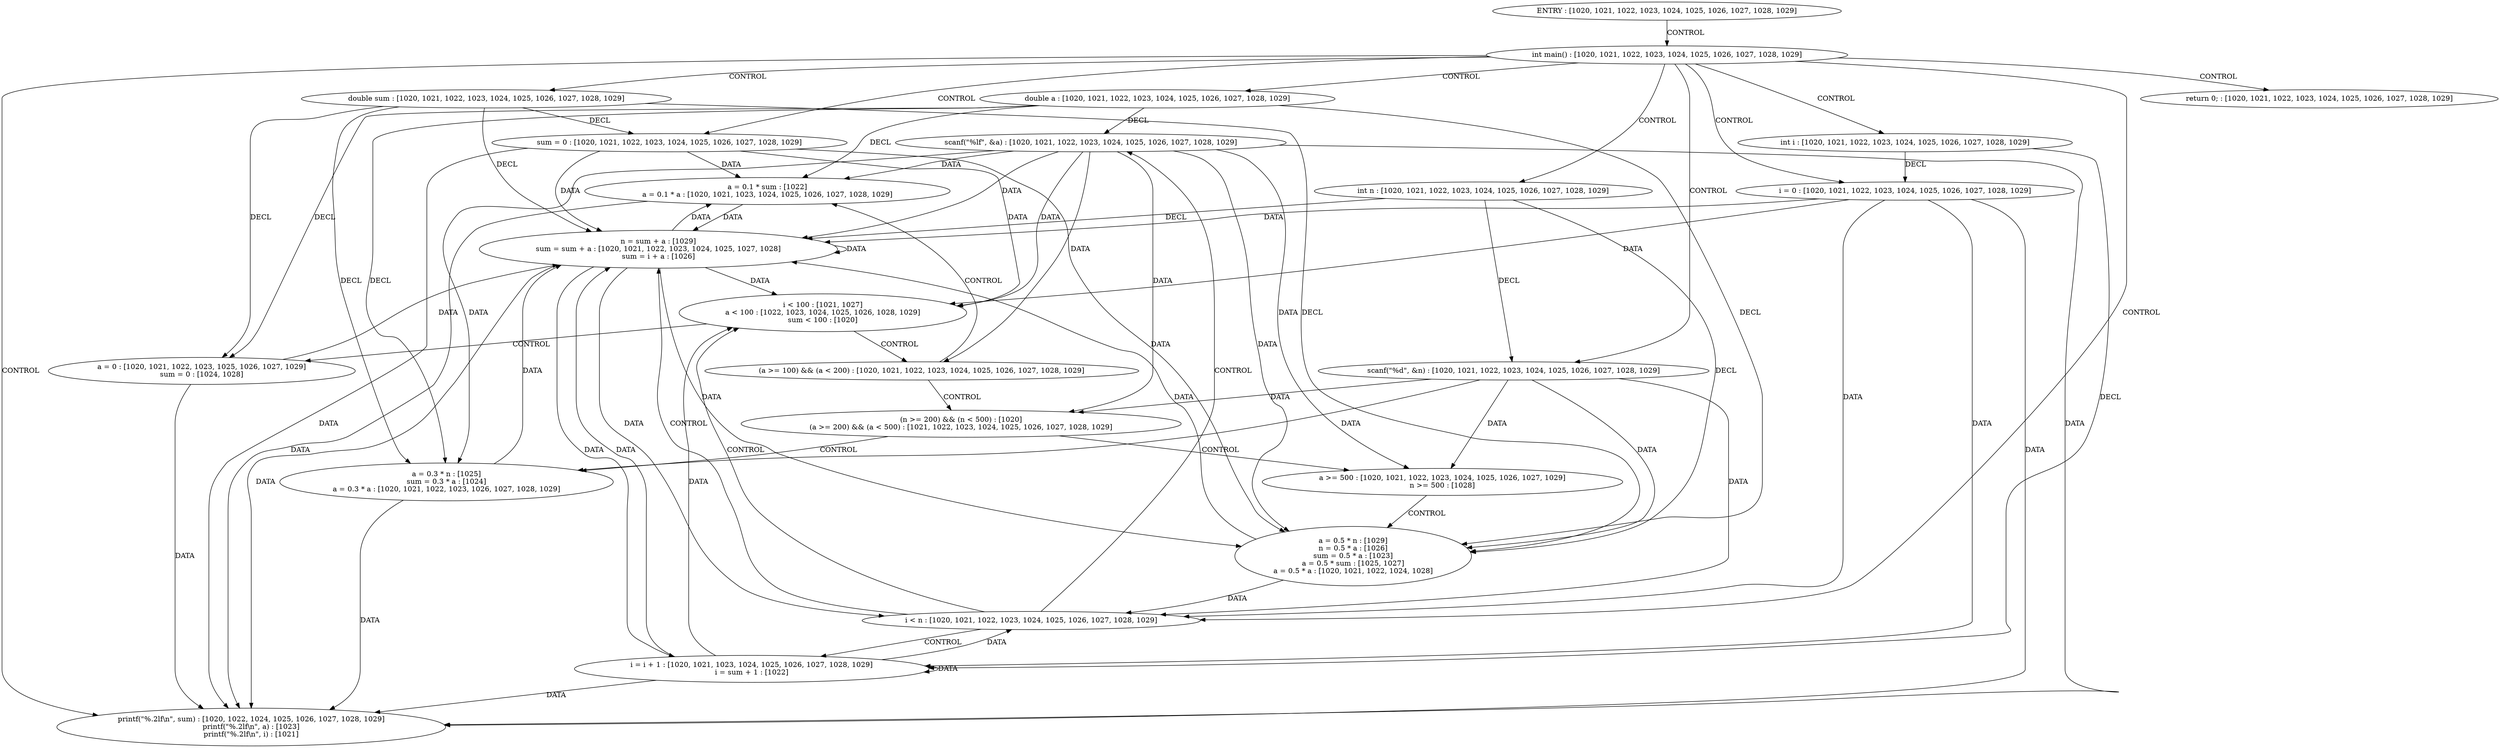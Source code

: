 digraph G {
  1 [ label="scanf(\"%lf\", &a) : [1020, 1021, 1022, 1023, 1024, 1025, 1026, 1027, 1028, 1029]
" ];
  2 [ label="printf(\"%.2lf\\n\", sum) : [1020, 1022, 1024, 1025, 1026, 1027, 1028, 1029]
printf(\"%.2lf\\n\", a) : [1023]
printf(\"%.2lf\\n\", i) : [1021]
" ];
  3 [ label="scanf(\"%d\", &n) : [1020, 1021, 1022, 1023, 1024, 1025, 1026, 1027, 1028, 1029]
" ];
  4 [ label="ENTRY : [1020, 1021, 1022, 1023, 1024, 1025, 1026, 1027, 1028, 1029]
" ];
  5 [ label="double a : [1020, 1021, 1022, 1023, 1024, 1025, 1026, 1027, 1028, 1029]
" ];
  6 [ label="double sum : [1020, 1021, 1022, 1023, 1024, 1025, 1026, 1027, 1028, 1029]
" ];
  7 [ label="int i : [1020, 1021, 1022, 1023, 1024, 1025, 1026, 1027, 1028, 1029]
" ];
  8 [ label="int n : [1020, 1021, 1022, 1023, 1024, 1025, 1026, 1027, 1028, 1029]
" ];
  9 [ label="sum = 0 : [1020, 1021, 1022, 1023, 1024, 1025, 1026, 1027, 1028, 1029]
" ];
  10 [ label="a = 0 : [1020, 1021, 1022, 1023, 1025, 1026, 1027, 1029]
sum = 0 : [1024, 1028]
" ];
  11 [ label="a = 0.1 * sum : [1022]
a = 0.1 * a : [1020, 1021, 1023, 1024, 1025, 1026, 1027, 1028, 1029]
" ];
  12 [ label="i = 0 : [1020, 1021, 1022, 1023, 1024, 1025, 1026, 1027, 1028, 1029]
" ];
  13 [ label="a = 0.5 * n : [1029]
n = 0.5 * a : [1026]
sum = 0.5 * a : [1023]
a = 0.5 * sum : [1025, 1027]
a = 0.5 * a : [1020, 1021, 1022, 1024, 1028]
" ];
  14 [ label="n = sum + a : [1029]
sum = sum + a : [1020, 1021, 1022, 1023, 1024, 1025, 1027, 1028]
sum = i + a : [1026]
" ];
  15 [ label="a = 0.3 * n : [1025]
sum = 0.3 * a : [1024]
a = 0.3 * a : [1020, 1021, 1022, 1023, 1026, 1027, 1028, 1029]
" ];
  16 [ label="i = i + 1 : [1020, 1021, 1023, 1024, 1025, 1026, 1027, 1028, 1029]
i = sum + 1 : [1022]
" ];
  17 [ label="a >= 500 : [1020, 1021, 1022, 1023, 1024, 1025, 1026, 1027, 1029]
n >= 500 : [1028]
" ];
  18 [ label="(n >= 200) && (n < 500) : [1020]
(a >= 200) && (a < 500) : [1021, 1022, 1023, 1024, 1025, 1026, 1027, 1028, 1029]
" ];
  19 [ label="i < n : [1020, 1021, 1022, 1023, 1024, 1025, 1026, 1027, 1028, 1029]
" ];
  20 [ label="return 0; : [1020, 1021, 1022, 1023, 1024, 1025, 1026, 1027, 1028, 1029]
" ];
  21 [ label="int main() : [1020, 1021, 1022, 1023, 1024, 1025, 1026, 1027, 1028, 1029]
" ];
  22 [ label="i < 100 : [1021, 1027]
a < 100 : [1022, 1023, 1024, 1025, 1026, 1028, 1029]
sum < 100 : [1020]
" ];
  23 [ label="(a >= 100) && (a < 200) : [1020, 1021, 1022, 1023, 1024, 1025, 1026, 1027, 1028, 1029]
" ];
  4 -> 21 [ label="CONTROL" ];
  21 -> 7 [ label="CONTROL" ];
  21 -> 8 [ label="CONTROL" ];
  21 -> 5 [ label="CONTROL" ];
  21 -> 6 [ label="CONTROL" ];
  21 -> 9 [ label="CONTROL" ];
  21 -> 3 [ label="CONTROL" ];
  21 -> 12 [ label="CONTROL" ];
  21 -> 19 [ label="CONTROL" ];
  21 -> 2 [ label="CONTROL" ];
  21 -> 20 [ label="CONTROL" ];
  19 -> 1 [ label="CONTROL" ];
  19 -> 22 [ label="CONTROL" ];
  19 -> 14 [ label="CONTROL" ];
  19 -> 16 [ label="CONTROL" ];
  22 -> 10 [ label="CONTROL" ];
  22 -> 23 [ label="CONTROL" ];
  23 -> 11 [ label="CONTROL" ];
  23 -> 18 [ label="CONTROL" ];
  18 -> 15 [ label="CONTROL" ];
  18 -> 17 [ label="CONTROL" ];
  17 -> 13 [ label="CONTROL" ];
  9 -> 13 [ label="DATA" ];
  9 -> 14 [ label="DATA" ];
  9 -> 2 [ label="DATA" ];
  3 -> 19 [ label="DATA" ];
  12 -> 19 [ label="DATA" ];
  12 -> 22 [ label="DATA" ];
  12 -> 16 [ label="DATA" ];
  1 -> 23 [ label="DATA" ];
  1 -> 11 [ label="DATA" ];
  1 -> 18 [ label="DATA" ];
  1 -> 15 [ label="DATA" ];
  1 -> 17 [ label="DATA" ];
  1 -> 14 [ label="DATA" ];
  10 -> 14 [ label="DATA" ];
  11 -> 14 [ label="DATA" ];
  15 -> 14 [ label="DATA" ];
  13 -> 14 [ label="DATA" ];
  14 -> 13 [ label="DATA" ];
  14 -> 14 [ label="DATA" ];
  14 -> 2 [ label="DATA" ];
  16 -> 19 [ label="DATA" ];
  16 -> 22 [ label="DATA" ];
  16 -> 16 [ label="DATA" ];
  7 -> 12 [ label="DECL" ];
  7 -> 16 [ label="DECL" ];
  8 -> 3 [ label="DECL" ];
  5 -> 15 [ label="DECL" ];
  5 -> 11 [ label="DECL" ];
  5 -> 1 [ label="DECL" ];
  5 -> 13 [ label="DECL" ];
  5 -> 10 [ label="DECL" ];
  6 -> 9 [ label="DECL" ];
  6 -> 14 [ label="DECL" ];
  1 -> 22 [ label="DATA" ];
  1 -> 13 [ label="DATA" ];
  6 -> 15 [ label="DECL" ];
  6 -> 10 [ label="DECL" ];
  1 -> 2 [ label="DATA" ];
  10 -> 2 [ label="DATA" ];
  11 -> 2 [ label="DATA" ];
  15 -> 2 [ label="DATA" ];
  6 -> 13 [ label="DECL" ];
  3 -> 17 [ label="DATA" ];
  3 -> 13 [ label="DATA" ];
  14 -> 19 [ label="DATA" ];
  8 -> 14 [ label="DECL" ];
  3 -> 15 [ label="DATA" ];
  12 -> 14 [ label="DATA" ];
  13 -> 19 [ label="DATA" ];
  16 -> 14 [ label="DATA" ];
  8 -> 13 [ label="DECL" ];
  12 -> 2 [ label="DATA" ];
  16 -> 2 [ label="DATA" ];
  9 -> 11 [ label="DATA" ];
  14 -> 11 [ label="DATA" ];
  14 -> 16 [ label="DATA" ];
  9 -> 22 [ label="DATA" ];
  3 -> 18 [ label="DATA" ];
  14 -> 22 [ label="DATA" ];
}

